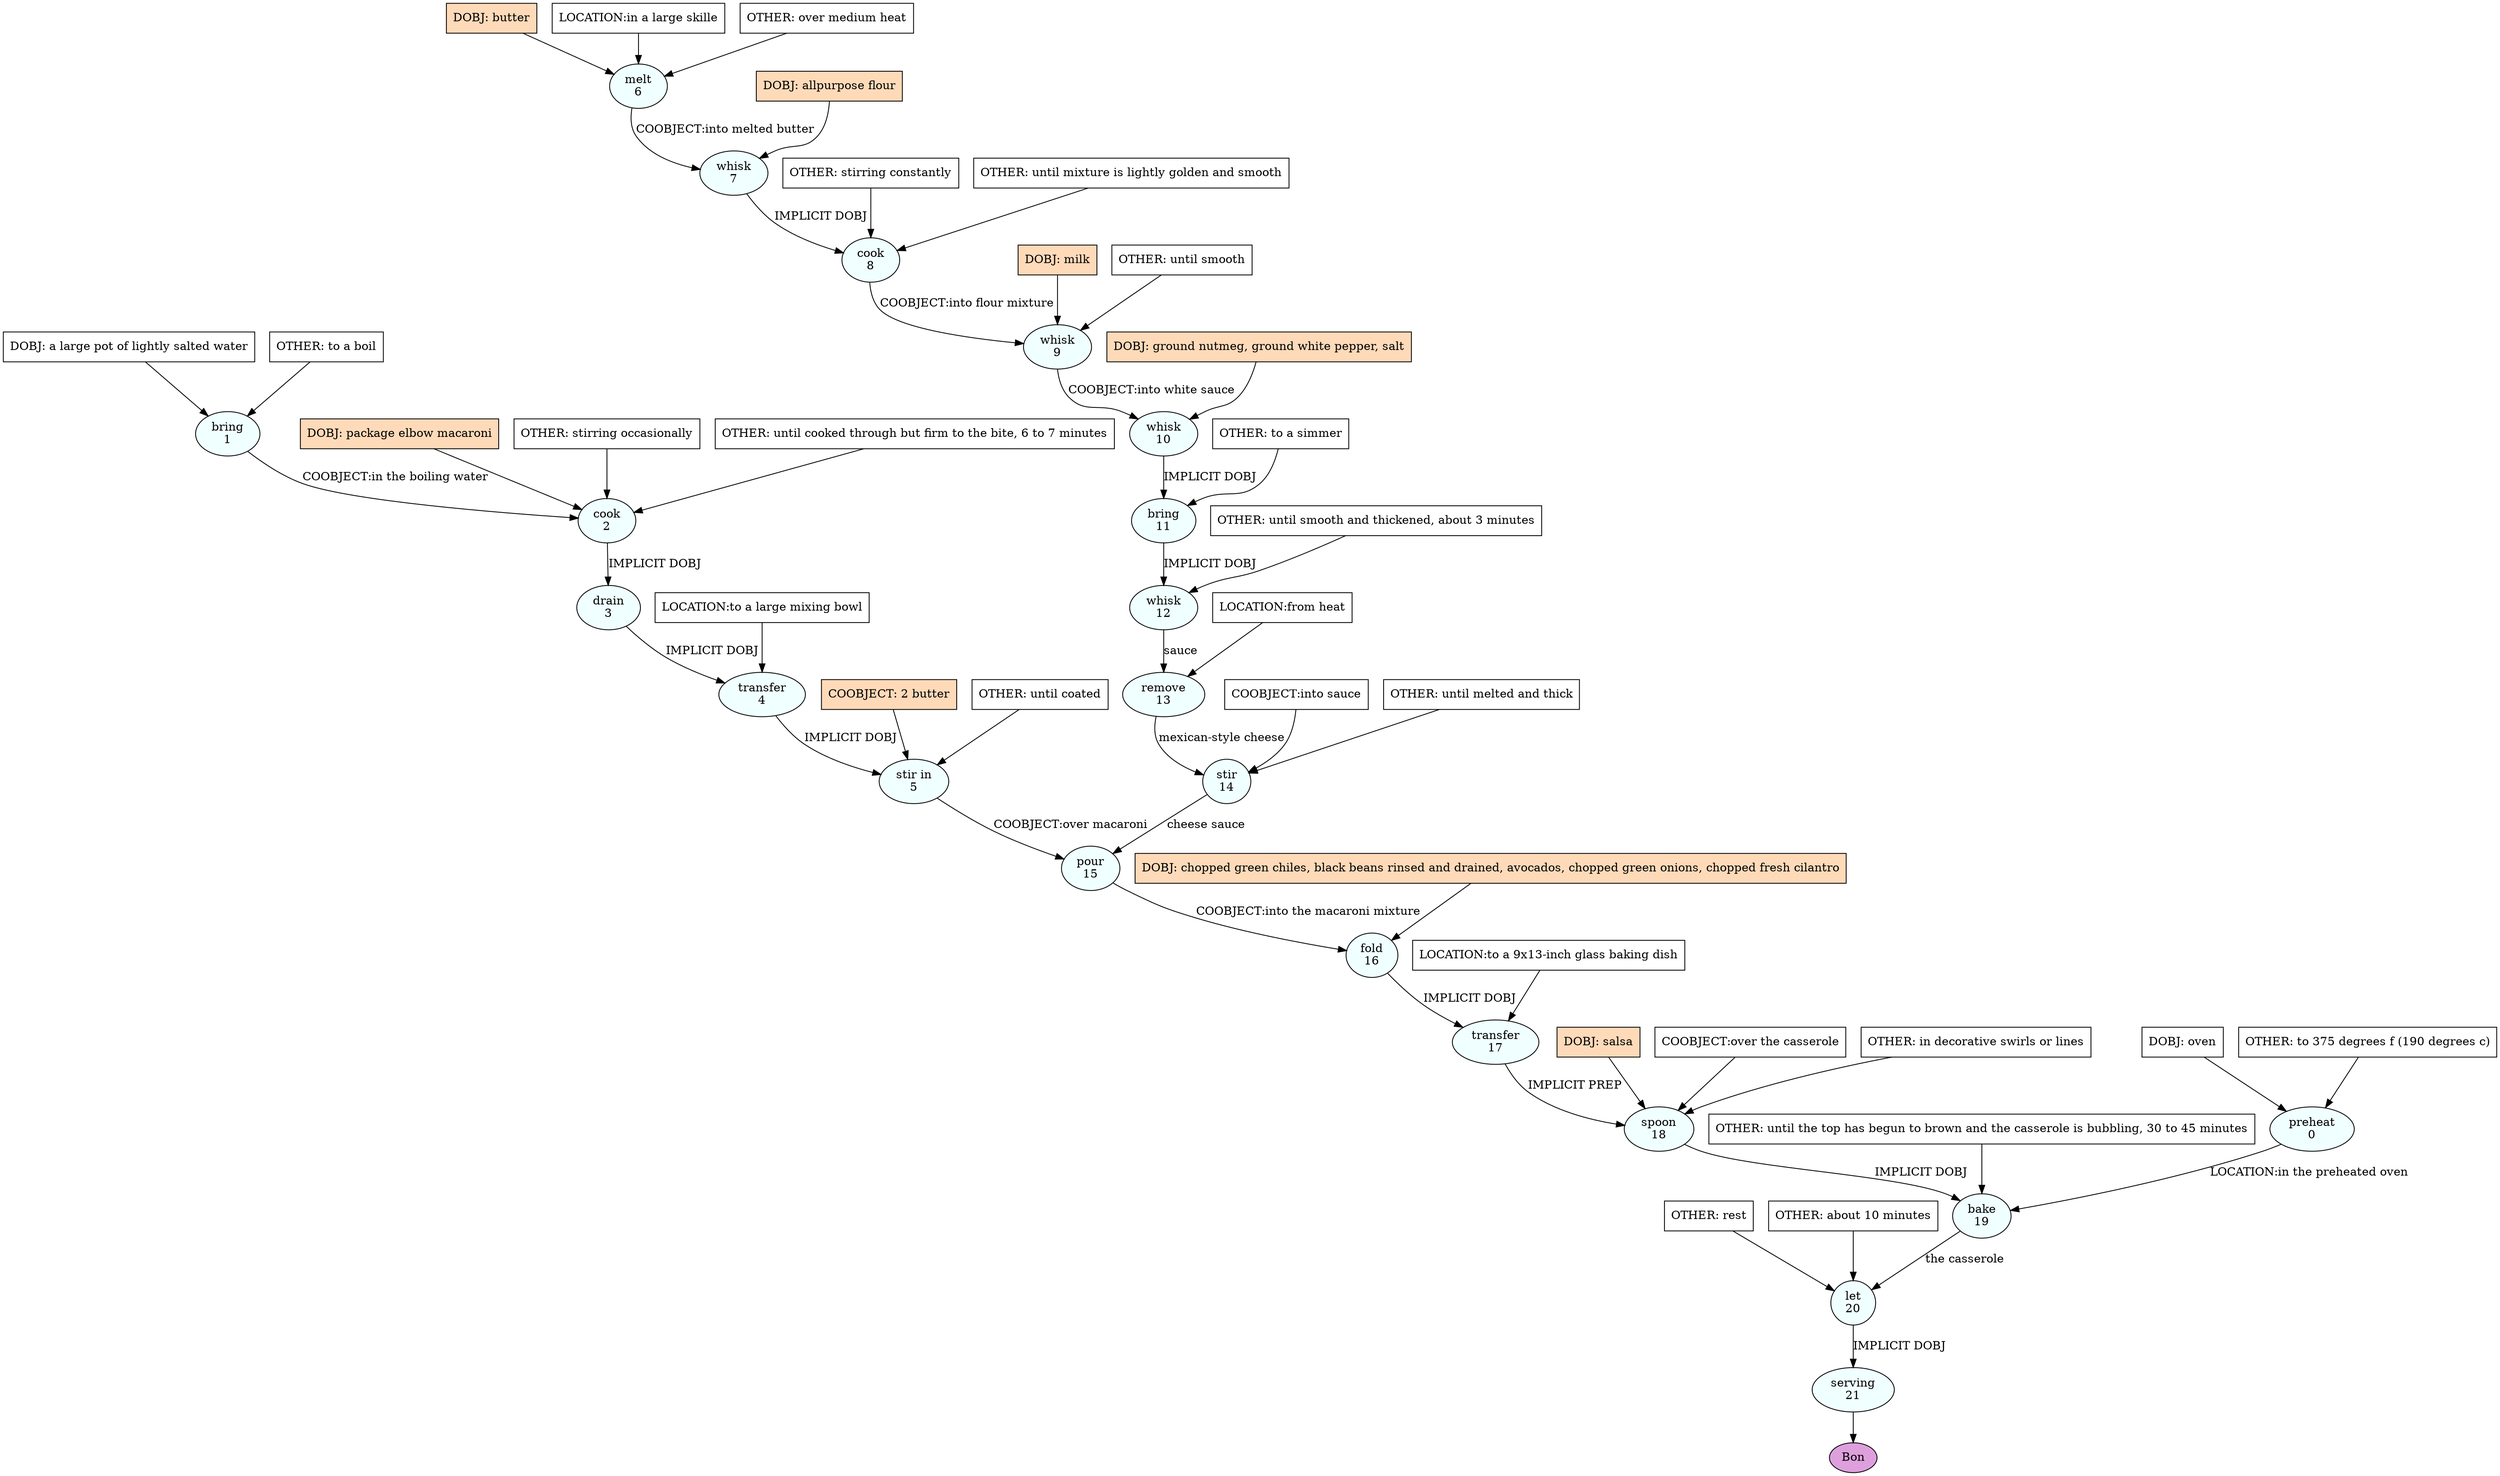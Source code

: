 digraph recipe {
E0[label="preheat
0", shape=oval, style=filled, fillcolor=azure]
E1[label="bring
1", shape=oval, style=filled, fillcolor=azure]
E2[label="cook
2", shape=oval, style=filled, fillcolor=azure]
E3[label="drain
3", shape=oval, style=filled, fillcolor=azure]
E4[label="transfer
4", shape=oval, style=filled, fillcolor=azure]
E5[label="stir in
5", shape=oval, style=filled, fillcolor=azure]
E6[label="melt
6", shape=oval, style=filled, fillcolor=azure]
E7[label="whisk
7", shape=oval, style=filled, fillcolor=azure]
E8[label="cook
8", shape=oval, style=filled, fillcolor=azure]
E9[label="whisk
9", shape=oval, style=filled, fillcolor=azure]
E10[label="whisk
10", shape=oval, style=filled, fillcolor=azure]
E11[label="bring
11", shape=oval, style=filled, fillcolor=azure]
E12[label="whisk
12", shape=oval, style=filled, fillcolor=azure]
E13[label="remove
13", shape=oval, style=filled, fillcolor=azure]
E14[label="stir
14", shape=oval, style=filled, fillcolor=azure]
E15[label="pour
15", shape=oval, style=filled, fillcolor=azure]
E16[label="fold
16", shape=oval, style=filled, fillcolor=azure]
E17[label="transfer
17", shape=oval, style=filled, fillcolor=azure]
E18[label="spoon
18", shape=oval, style=filled, fillcolor=azure]
E19[label="bake
19", shape=oval, style=filled, fillcolor=azure]
E20[label="let
20", shape=oval, style=filled, fillcolor=azure]
E21[label="serving
21", shape=oval, style=filled, fillcolor=azure]
D0[label="DOBJ: oven", shape=box, style=filled, fillcolor=white]
D0 -> E0
O0_0[label="OTHER: to 375 degrees f (190 degrees c)", shape=box, style=filled, fillcolor=white]
O0_0 -> E0
D1[label="DOBJ: a large pot of lightly salted water", shape=box, style=filled, fillcolor=white]
D1 -> E1
O1_0[label="OTHER: to a boil", shape=box, style=filled, fillcolor=white]
O1_0 -> E1
D6[label="DOBJ: butter", shape=box, style=filled, fillcolor=peachpuff]
D6 -> E6
P6_0[label="LOCATION:in a large skille", shape=box, style=filled, fillcolor=white]
P6_0 -> E6
O6_0[label="OTHER: over medium heat", shape=box, style=filled, fillcolor=white]
O6_0 -> E6
D2_ing[label="DOBJ: package elbow macaroni", shape=box, style=filled, fillcolor=peachpuff]
D2_ing -> E2
E1 -> E2 [label="COOBJECT:in the boiling water"]
O2_0_0[label="OTHER: stirring occasionally", shape=box, style=filled, fillcolor=white]
O2_0_0 -> E2
O2_1_0[label="OTHER: until cooked through but firm to the bite, 6 to 7 minutes", shape=box, style=filled, fillcolor=white]
O2_1_0 -> E2
E2 -> E3 [label="IMPLICIT DOBJ"]
E3 -> E4 [label="IMPLICIT DOBJ"]
P4_0_0[label="LOCATION:to a large mixing bowl", shape=box, style=filled, fillcolor=white]
P4_0_0 -> E4
E4 -> E5 [label="IMPLICIT DOBJ"]
P5_0_ing[label="COOBJECT: 2 butter", shape=box, style=filled, fillcolor=peachpuff]
P5_0_ing -> E5
O5_0_0[label="OTHER: until coated", shape=box, style=filled, fillcolor=white]
O5_0_0 -> E5
D7_ing[label="DOBJ: allpurpose flour", shape=box, style=filled, fillcolor=peachpuff]
D7_ing -> E7
E6 -> E7 [label="COOBJECT:into melted butter"]
E7 -> E8 [label="IMPLICIT DOBJ"]
O8_0_0[label="OTHER: stirring constantly", shape=box, style=filled, fillcolor=white]
O8_0_0 -> E8
O8_1_0[label="OTHER: until mixture is lightly golden and smooth", shape=box, style=filled, fillcolor=white]
O8_1_0 -> E8
D9_ing[label="DOBJ: milk", shape=box, style=filled, fillcolor=peachpuff]
D9_ing -> E9
E8 -> E9 [label="COOBJECT:into flour mixture"]
O9_0_0[label="OTHER: until smooth", shape=box, style=filled, fillcolor=white]
O9_0_0 -> E9
D10_ing[label="DOBJ: ground nutmeg, ground white pepper, salt", shape=box, style=filled, fillcolor=peachpuff]
D10_ing -> E10
E9 -> E10 [label="COOBJECT:into white sauce"]
E10 -> E11 [label="IMPLICIT DOBJ"]
O11_0_0[label="OTHER: to a simmer", shape=box, style=filled, fillcolor=white]
O11_0_0 -> E11
E11 -> E12 [label="IMPLICIT DOBJ"]
O12_0_0[label="OTHER: until smooth and thickened, about 3 minutes", shape=box, style=filled, fillcolor=white]
O12_0_0 -> E12
E12 -> E13 [label="sauce"]
P13_0_0[label="LOCATION:from heat", shape=box, style=filled, fillcolor=white]
P13_0_0 -> E13
E13 -> E14 [label="mexican-style cheese"]
P14_0_0[label="COOBJECT:into sauce", shape=box, style=filled, fillcolor=white]
P14_0_0 -> E14
O14_0_0[label="OTHER: until melted and thick", shape=box, style=filled, fillcolor=white]
O14_0_0 -> E14
E14 -> E15 [label="cheese sauce"]
E5 -> E15 [label="COOBJECT:over macaroni"]
D16_ing[label="DOBJ: chopped green chiles, black beans rinsed and drained, avocados, chopped green onions, chopped fresh cilantro", shape=box, style=filled, fillcolor=peachpuff]
D16_ing -> E16
E15 -> E16 [label="COOBJECT:into the macaroni mixture"]
E16 -> E17 [label="IMPLICIT DOBJ"]
P17_0_0[label="LOCATION:to a 9x13-inch glass baking dish", shape=box, style=filled, fillcolor=white]
P17_0_0 -> E17
D18_ing[label="DOBJ: salsa", shape=box, style=filled, fillcolor=peachpuff]
D18_ing -> E18
E17 -> E18 [label="IMPLICIT PREP"]
P18_1_0[label="COOBJECT:over the casserole", shape=box, style=filled, fillcolor=white]
P18_1_0 -> E18
O18_0_0[label="OTHER: in decorative swirls or lines", shape=box, style=filled, fillcolor=white]
O18_0_0 -> E18
E18 -> E19 [label="IMPLICIT DOBJ"]
E0 -> E19 [label="LOCATION:in the preheated oven"]
O19_0_0[label="OTHER: until the top has begun to brown and the casserole is bubbling, 30 to 45 minutes", shape=box, style=filled, fillcolor=white]
O19_0_0 -> E19
E19 -> E20 [label="the casserole"]
O20_0_0[label="OTHER: rest", shape=box, style=filled, fillcolor=white]
O20_0_0 -> E20
O20_1_0[label="OTHER: about 10 minutes", shape=box, style=filled, fillcolor=white]
O20_1_0 -> E20
E20 -> E21 [label="IMPLICIT DOBJ"]
EOR[label="Bon", shape=oval, style=filled, fillcolor=plum]
E21 -> EOR
}
